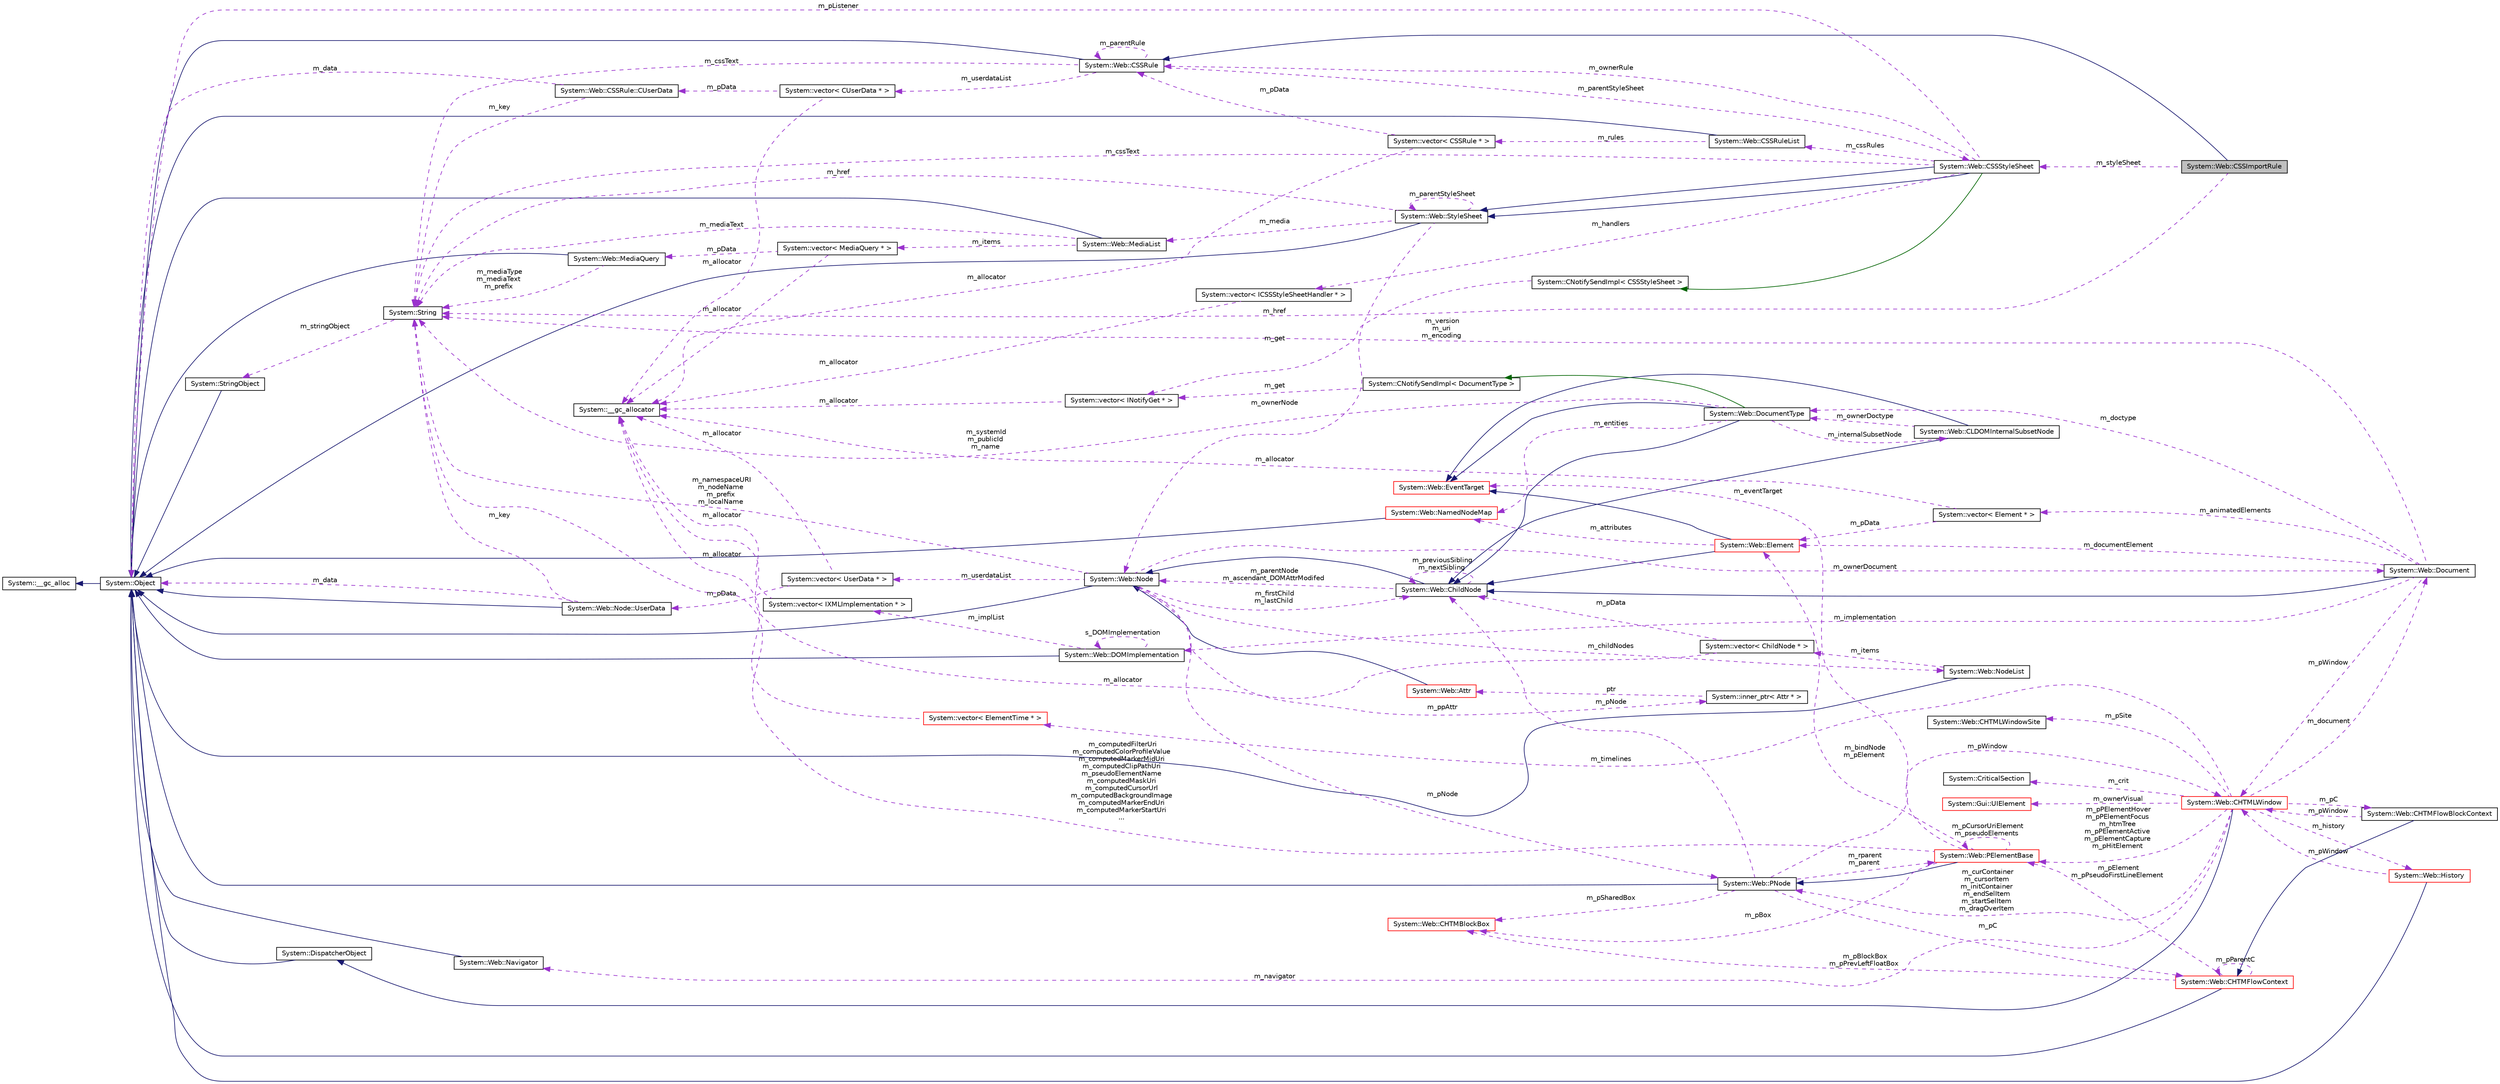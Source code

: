 digraph G
{
  edge [fontname="Helvetica",fontsize="10",labelfontname="Helvetica",labelfontsize="10"];
  node [fontname="Helvetica",fontsize="10",shape=record];
  rankdir="LR";
  Node1 [label="System::Web::CSSImportRule",height=0.2,width=0.4,color="black", fillcolor="grey75", style="filled" fontcolor="black"];
  Node2 -> Node1 [dir="back",color="midnightblue",fontsize="10",style="solid",fontname="Helvetica"];
  Node2 [label="System::Web::CSSRule",height=0.2,width=0.4,color="black", fillcolor="white", style="filled",URL="$class_system_1_1_web_1_1_c_s_s_rule.html"];
  Node3 -> Node2 [dir="back",color="midnightblue",fontsize="10",style="solid",fontname="Helvetica"];
  Node3 [label="System::Object",height=0.2,width=0.4,color="black", fillcolor="white", style="filled",URL="$class_system_1_1_object.html"];
  Node4 -> Node3 [dir="back",color="midnightblue",fontsize="10",style="solid",fontname="Helvetica"];
  Node4 [label="System::__gc_alloc",height=0.2,width=0.4,color="black", fillcolor="white", style="filled",URL="$class_system_1_1____gc__alloc.html"];
  Node2 -> Node2 [dir="back",color="darkorchid3",fontsize="10",style="dashed",label=" m_parentRule" ,fontname="Helvetica"];
  Node5 -> Node2 [dir="back",color="darkorchid3",fontsize="10",style="dashed",label=" m_cssText" ,fontname="Helvetica"];
  Node5 [label="System::String",height=0.2,width=0.4,color="black", fillcolor="white", style="filled",URL="$class_system_1_1_string.html"];
  Node6 -> Node5 [dir="back",color="darkorchid3",fontsize="10",style="dashed",label=" m_stringObject" ,fontname="Helvetica"];
  Node6 [label="System::StringObject",height=0.2,width=0.4,color="black", fillcolor="white", style="filled",URL="$class_system_1_1_string_object.html"];
  Node3 -> Node6 [dir="back",color="midnightblue",fontsize="10",style="solid",fontname="Helvetica"];
  Node7 -> Node2 [dir="back",color="darkorchid3",fontsize="10",style="dashed",label=" m_parentStyleSheet" ,fontname="Helvetica"];
  Node7 [label="System::Web::CSSStyleSheet",height=0.2,width=0.4,color="black", fillcolor="white", style="filled",URL="$class_system_1_1_web_1_1_c_s_s_style_sheet.html"];
  Node8 -> Node7 [dir="back",color="midnightblue",fontsize="10",style="solid",fontname="Helvetica"];
  Node8 [label="System::Web::StyleSheet",height=0.2,width=0.4,color="black", fillcolor="white", style="filled",URL="$class_system_1_1_web_1_1_style_sheet.html"];
  Node3 -> Node8 [dir="back",color="midnightblue",fontsize="10",style="solid",fontname="Helvetica"];
  Node9 -> Node8 [dir="back",color="darkorchid3",fontsize="10",style="dashed",label=" m_media" ,fontname="Helvetica"];
  Node9 [label="System::Web::MediaList",height=0.2,width=0.4,color="black", fillcolor="white", style="filled",URL="$class_system_1_1_web_1_1_media_list.html"];
  Node3 -> Node9 [dir="back",color="midnightblue",fontsize="10",style="solid",fontname="Helvetica"];
  Node10 -> Node9 [dir="back",color="darkorchid3",fontsize="10",style="dashed",label=" m_items" ,fontname="Helvetica"];
  Node10 [label="System::vector\< MediaQuery * \>",height=0.2,width=0.4,color="black", fillcolor="white", style="filled",URL="$class_system_1_1vector.html"];
  Node11 -> Node10 [dir="back",color="darkorchid3",fontsize="10",style="dashed",label=" m_allocator" ,fontname="Helvetica"];
  Node11 [label="System::__gc_allocator",height=0.2,width=0.4,color="black", fillcolor="white", style="filled",URL="$class_system_1_1____gc__allocator.html"];
  Node12 -> Node10 [dir="back",color="darkorchid3",fontsize="10",style="dashed",label=" m_pData" ,fontname="Helvetica"];
  Node12 [label="System::Web::MediaQuery",height=0.2,width=0.4,color="black", fillcolor="white", style="filled",URL="$class_system_1_1_web_1_1_media_query.html"];
  Node3 -> Node12 [dir="back",color="midnightblue",fontsize="10",style="solid",fontname="Helvetica"];
  Node5 -> Node12 [dir="back",color="darkorchid3",fontsize="10",style="dashed",label=" m_mediaType\nm_mediaText\nm_prefix" ,fontname="Helvetica"];
  Node5 -> Node9 [dir="back",color="darkorchid3",fontsize="10",style="dashed",label=" m_mediaText" ,fontname="Helvetica"];
  Node8 -> Node8 [dir="back",color="darkorchid3",fontsize="10",style="dashed",label=" m_parentStyleSheet" ,fontname="Helvetica"];
  Node5 -> Node8 [dir="back",color="darkorchid3",fontsize="10",style="dashed",label=" m_href" ,fontname="Helvetica"];
  Node13 -> Node8 [dir="back",color="darkorchid3",fontsize="10",style="dashed",label=" m_ownerNode" ,fontname="Helvetica"];
  Node13 [label="System::Web::Node",height=0.2,width=0.4,color="black", fillcolor="white", style="filled",URL="$class_system_1_1_web_1_1_node.html"];
  Node3 -> Node13 [dir="back",color="midnightblue",fontsize="10",style="solid",fontname="Helvetica"];
  Node14 -> Node13 [dir="back",color="darkorchid3",fontsize="10",style="dashed",label=" m_childNodes" ,fontname="Helvetica"];
  Node14 [label="System::Web::NodeList",height=0.2,width=0.4,color="black", fillcolor="white", style="filled",URL="$class_system_1_1_web_1_1_node_list.html"];
  Node3 -> Node14 [dir="back",color="midnightblue",fontsize="10",style="solid",fontname="Helvetica"];
  Node15 -> Node14 [dir="back",color="darkorchid3",fontsize="10",style="dashed",label=" m_items" ,fontname="Helvetica"];
  Node15 [label="System::vector\< ChildNode * \>",height=0.2,width=0.4,color="black", fillcolor="white", style="filled",URL="$class_system_1_1vector.html"];
  Node11 -> Node15 [dir="back",color="darkorchid3",fontsize="10",style="dashed",label=" m_allocator" ,fontname="Helvetica"];
  Node16 -> Node15 [dir="back",color="darkorchid3",fontsize="10",style="dashed",label=" m_pData" ,fontname="Helvetica"];
  Node16 [label="System::Web::ChildNode",height=0.2,width=0.4,color="black", fillcolor="white", style="filled",URL="$class_system_1_1_web_1_1_child_node.html"];
  Node13 -> Node16 [dir="back",color="midnightblue",fontsize="10",style="solid",fontname="Helvetica"];
  Node13 -> Node16 [dir="back",color="darkorchid3",fontsize="10",style="dashed",label=" m_parentNode\nm_ascendant_DOMAttrModifed" ,fontname="Helvetica"];
  Node16 -> Node16 [dir="back",color="darkorchid3",fontsize="10",style="dashed",label=" m_previousSibling\nm_nextSibling" ,fontname="Helvetica"];
  Node17 -> Node13 [dir="back",color="darkorchid3",fontsize="10",style="dashed",label=" m_ownerDocument" ,fontname="Helvetica"];
  Node17 [label="System::Web::Document",height=0.2,width=0.4,color="black", fillcolor="white", style="filled",URL="$class_system_1_1_web_1_1_document.html"];
  Node16 -> Node17 [dir="back",color="midnightblue",fontsize="10",style="solid",fontname="Helvetica"];
  Node18 -> Node17 [dir="back",color="darkorchid3",fontsize="10",style="dashed",label=" m_implementation" ,fontname="Helvetica"];
  Node18 [label="System::Web::DOMImplementation",height=0.2,width=0.4,color="black", fillcolor="white", style="filled",URL="$class_system_1_1_web_1_1_d_o_m_implementation.html"];
  Node3 -> Node18 [dir="back",color="midnightblue",fontsize="10",style="solid",fontname="Helvetica"];
  Node18 -> Node18 [dir="back",color="darkorchid3",fontsize="10",style="dashed",label=" s_DOMImplementation" ,fontname="Helvetica"];
  Node19 -> Node18 [dir="back",color="darkorchid3",fontsize="10",style="dashed",label=" m_implList" ,fontname="Helvetica"];
  Node19 [label="System::vector\< IXMLImplementation * \>",height=0.2,width=0.4,color="black", fillcolor="white", style="filled",URL="$class_system_1_1vector.html"];
  Node11 -> Node19 [dir="back",color="darkorchid3",fontsize="10",style="dashed",label=" m_allocator" ,fontname="Helvetica"];
  Node20 -> Node17 [dir="back",color="darkorchid3",fontsize="10",style="dashed",label=" m_doctype" ,fontname="Helvetica"];
  Node20 [label="System::Web::DocumentType",height=0.2,width=0.4,color="black", fillcolor="white", style="filled",URL="$class_system_1_1_web_1_1_document_type.html"];
  Node16 -> Node20 [dir="back",color="midnightblue",fontsize="10",style="solid",fontname="Helvetica"];
  Node21 -> Node20 [dir="back",color="midnightblue",fontsize="10",style="solid",fontname="Helvetica"];
  Node21 [label="System::Web::EventTarget",height=0.2,width=0.4,color="red", fillcolor="white", style="filled",URL="$class_system_1_1_web_1_1_event_target.html"];
  Node22 -> Node20 [dir="back",color="darkgreen",fontsize="10",style="solid",fontname="Helvetica"];
  Node22 [label="System::CNotifySendImpl\< DocumentType \>",height=0.2,width=0.4,color="black", fillcolor="white", style="filled",URL="$class_system_1_1_c_notify_send_impl.html"];
  Node23 -> Node22 [dir="back",color="darkorchid3",fontsize="10",style="dashed",label=" m_get" ,fontname="Helvetica"];
  Node23 [label="System::vector\< INotifyGet * \>",height=0.2,width=0.4,color="black", fillcolor="white", style="filled",URL="$class_system_1_1vector.html"];
  Node11 -> Node23 [dir="back",color="darkorchid3",fontsize="10",style="dashed",label=" m_allocator" ,fontname="Helvetica"];
  Node24 -> Node20 [dir="back",color="darkorchid3",fontsize="10",style="dashed",label=" m_internalSubsetNode" ,fontname="Helvetica"];
  Node24 [label="System::Web::CLDOMInternalSubsetNode",height=0.2,width=0.4,color="black", fillcolor="white", style="filled",URL="$class_system_1_1_web_1_1_c_l_d_o_m_internal_subset_node.html"];
  Node16 -> Node24 [dir="back",color="midnightblue",fontsize="10",style="solid",fontname="Helvetica"];
  Node21 -> Node24 [dir="back",color="midnightblue",fontsize="10",style="solid",fontname="Helvetica"];
  Node20 -> Node24 [dir="back",color="darkorchid3",fontsize="10",style="dashed",label=" m_ownerDoctype" ,fontname="Helvetica"];
  Node25 -> Node20 [dir="back",color="darkorchid3",fontsize="10",style="dashed",label=" m_entities" ,fontname="Helvetica"];
  Node25 [label="System::Web::NamedNodeMap",height=0.2,width=0.4,color="red", fillcolor="white", style="filled",URL="$class_system_1_1_web_1_1_named_node_map.html"];
  Node3 -> Node25 [dir="back",color="midnightblue",fontsize="10",style="solid",fontname="Helvetica"];
  Node5 -> Node20 [dir="back",color="darkorchid3",fontsize="10",style="dashed",label=" m_systemId\nm_publicId\nm_name" ,fontname="Helvetica"];
  Node26 -> Node17 [dir="back",color="darkorchid3",fontsize="10",style="dashed",label=" m_animatedElements" ,fontname="Helvetica"];
  Node26 [label="System::vector\< Element * \>",height=0.2,width=0.4,color="black", fillcolor="white", style="filled",URL="$class_system_1_1vector.html"];
  Node11 -> Node26 [dir="back",color="darkorchid3",fontsize="10",style="dashed",label=" m_allocator" ,fontname="Helvetica"];
  Node27 -> Node26 [dir="back",color="darkorchid3",fontsize="10",style="dashed",label=" m_pData" ,fontname="Helvetica"];
  Node27 [label="System::Web::Element",height=0.2,width=0.4,color="red", fillcolor="white", style="filled",URL="$class_system_1_1_web_1_1_element.html"];
  Node16 -> Node27 [dir="back",color="midnightblue",fontsize="10",style="solid",fontname="Helvetica"];
  Node21 -> Node27 [dir="back",color="midnightblue",fontsize="10",style="solid",fontname="Helvetica"];
  Node25 -> Node27 [dir="back",color="darkorchid3",fontsize="10",style="dashed",label=" m_attributes" ,fontname="Helvetica"];
  Node28 -> Node17 [dir="back",color="darkorchid3",fontsize="10",style="dashed",label=" m_pWindow" ,fontname="Helvetica"];
  Node28 [label="System::Web::CHTMLWindow",height=0.2,width=0.4,color="red", fillcolor="white", style="filled",URL="$class_system_1_1_web_1_1_c_h_t_m_l_window.html"];
  Node29 -> Node28 [dir="back",color="midnightblue",fontsize="10",style="solid",fontname="Helvetica"];
  Node29 [label="System::DispatcherObject",height=0.2,width=0.4,color="black", fillcolor="white", style="filled",URL="$class_system_1_1_dispatcher_object.html"];
  Node3 -> Node29 [dir="back",color="midnightblue",fontsize="10",style="solid",fontname="Helvetica"];
  Node30 -> Node28 [dir="back",color="darkorchid3",fontsize="10",style="dashed",label=" m_pSite" ,fontname="Helvetica"];
  Node30 [label="System::Web::CHTMLWindowSite",height=0.2,width=0.4,color="black", fillcolor="white", style="filled",URL="$class_system_1_1_web_1_1_c_h_t_m_l_window_site.html"];
  Node17 -> Node28 [dir="back",color="darkorchid3",fontsize="10",style="dashed",label=" m_document" ,fontname="Helvetica"];
  Node31 -> Node28 [dir="back",color="darkorchid3",fontsize="10",style="dashed",label=" m_crit" ,fontname="Helvetica"];
  Node31 [label="System::CriticalSection",height=0.2,width=0.4,color="black", fillcolor="white", style="filled",URL="$class_system_1_1_critical_section.html"];
  Node32 -> Node28 [dir="back",color="darkorchid3",fontsize="10",style="dashed",label=" m_navigator" ,fontname="Helvetica"];
  Node32 [label="System::Web::Navigator",height=0.2,width=0.4,color="black", fillcolor="white", style="filled",URL="$class_system_1_1_web_1_1_navigator.html"];
  Node3 -> Node32 [dir="back",color="midnightblue",fontsize="10",style="solid",fontname="Helvetica"];
  Node33 -> Node28 [dir="back",color="darkorchid3",fontsize="10",style="dashed",label=" m_history" ,fontname="Helvetica"];
  Node33 [label="System::Web::History",height=0.2,width=0.4,color="red", fillcolor="white", style="filled",URL="$class_system_1_1_web_1_1_history.html"];
  Node3 -> Node33 [dir="back",color="midnightblue",fontsize="10",style="solid",fontname="Helvetica"];
  Node28 -> Node33 [dir="back",color="darkorchid3",fontsize="10",style="dashed",label=" m_pWindow" ,fontname="Helvetica"];
  Node34 -> Node28 [dir="back",color="darkorchid3",fontsize="10",style="dashed",label=" m_ownerVisual" ,fontname="Helvetica"];
  Node34 [label="System::Gui::UIElement",height=0.2,width=0.4,color="red", fillcolor="white", style="filled",URL="$class_system_1_1_gui_1_1_u_i_element.html"];
  Node35 -> Node28 [dir="back",color="darkorchid3",fontsize="10",style="dashed",label=" m_timelines" ,fontname="Helvetica"];
  Node35 [label="System::vector\< ElementTime * \>",height=0.2,width=0.4,color="red", fillcolor="white", style="filled",URL="$class_system_1_1vector.html"];
  Node11 -> Node35 [dir="back",color="darkorchid3",fontsize="10",style="dashed",label=" m_allocator" ,fontname="Helvetica"];
  Node36 -> Node28 [dir="back",color="darkorchid3",fontsize="10",style="dashed",label=" m_pC" ,fontname="Helvetica"];
  Node36 [label="System::Web::CHTMFlowBlockContext",height=0.2,width=0.4,color="black", fillcolor="white", style="filled",URL="$class_system_1_1_web_1_1_c_h_t_m_flow_block_context.html"];
  Node37 -> Node36 [dir="back",color="midnightblue",fontsize="10",style="solid",fontname="Helvetica"];
  Node37 [label="System::Web::CHTMFlowContext",height=0.2,width=0.4,color="red", fillcolor="white", style="filled",URL="$class_system_1_1_web_1_1_c_h_t_m_flow_context.html"];
  Node3 -> Node37 [dir="back",color="midnightblue",fontsize="10",style="solid",fontname="Helvetica"];
  Node38 -> Node37 [dir="back",color="darkorchid3",fontsize="10",style="dashed",label=" m_pElement\nm_pPseudoFirstLineElement" ,fontname="Helvetica"];
  Node38 [label="System::Web::PElementBase",height=0.2,width=0.4,color="red", fillcolor="white", style="filled",URL="$class_system_1_1_web_1_1_p_element_base.html"];
  Node39 -> Node38 [dir="back",color="midnightblue",fontsize="10",style="solid",fontname="Helvetica"];
  Node39 [label="System::Web::PNode",height=0.2,width=0.4,color="black", fillcolor="white", style="filled",URL="$class_system_1_1_web_1_1_p_node.html"];
  Node3 -> Node39 [dir="back",color="midnightblue",fontsize="10",style="solid",fontname="Helvetica"];
  Node28 -> Node39 [dir="back",color="darkorchid3",fontsize="10",style="dashed",label=" m_pWindow" ,fontname="Helvetica"];
  Node38 -> Node39 [dir="back",color="darkorchid3",fontsize="10",style="dashed",label=" m_rparent\nm_parent" ,fontname="Helvetica"];
  Node16 -> Node39 [dir="back",color="darkorchid3",fontsize="10",style="dashed",label=" m_pNode" ,fontname="Helvetica"];
  Node37 -> Node39 [dir="back",color="darkorchid3",fontsize="10",style="dashed",label=" m_pC" ,fontname="Helvetica"];
  Node40 -> Node39 [dir="back",color="darkorchid3",fontsize="10",style="dashed",label=" m_pSharedBox" ,fontname="Helvetica"];
  Node40 [label="System::Web::CHTMBlockBox",height=0.2,width=0.4,color="red", fillcolor="white", style="filled",URL="$class_system_1_1_web_1_1_c_h_t_m_block_box.html"];
  Node21 -> Node38 [dir="back",color="darkorchid3",fontsize="10",style="dashed",label=" m_eventTarget" ,fontname="Helvetica"];
  Node5 -> Node38 [dir="back",color="darkorchid3",fontsize="10",style="dashed",label=" m_computedFilterUri\nm_computedColorProfileValue\nm_computedMarkerMidUri\nm_computedClipPathUri\nm_pseudoElementName\nm_computedMaskUri\nm_computedCursorUrl\nm_computedBackgroundImage\nm_computedMarkerEndUri\nm_computedMarkerStartUri\n..." ,fontname="Helvetica"];
  Node27 -> Node38 [dir="back",color="darkorchid3",fontsize="10",style="dashed",label=" m_bindNode\nm_pElement" ,fontname="Helvetica"];
  Node38 -> Node38 [dir="back",color="darkorchid3",fontsize="10",style="dashed",label=" m_pCursorUriElement\nm_pseudoElements" ,fontname="Helvetica"];
  Node40 -> Node38 [dir="back",color="darkorchid3",fontsize="10",style="dashed",label=" m_pBox" ,fontname="Helvetica"];
  Node37 -> Node37 [dir="back",color="darkorchid3",fontsize="10",style="dashed",label=" m_pParentC" ,fontname="Helvetica"];
  Node40 -> Node37 [dir="back",color="darkorchid3",fontsize="10",style="dashed",label=" m_pBlockBox\nm_pPrevLeftFloatBox" ,fontname="Helvetica"];
  Node28 -> Node36 [dir="back",color="darkorchid3",fontsize="10",style="dashed",label=" m_pWindow" ,fontname="Helvetica"];
  Node39 -> Node28 [dir="back",color="darkorchid3",fontsize="10",style="dashed",label=" m_curContainer\nm_cursorItem\nm_initContainer\nm_endSelItem\nm_startSelItem\nm_dragOverItem" ,fontname="Helvetica"];
  Node38 -> Node28 [dir="back",color="darkorchid3",fontsize="10",style="dashed",label=" m_pPElementHover\nm_pPElementFocus\nm_htmTree\nm_pPElementActive\nm_pElementCapture\nm_pHitElement" ,fontname="Helvetica"];
  Node5 -> Node17 [dir="back",color="darkorchid3",fontsize="10",style="dashed",label=" m_version\nm_uri\nm_encoding" ,fontname="Helvetica"];
  Node27 -> Node17 [dir="back",color="darkorchid3",fontsize="10",style="dashed",label=" m_documentElement" ,fontname="Helvetica"];
  Node5 -> Node13 [dir="back",color="darkorchid3",fontsize="10",style="dashed",label=" m_namespaceURI\nm_nodeName\nm_prefix\nm_localName" ,fontname="Helvetica"];
  Node39 -> Node13 [dir="back",color="darkorchid3",fontsize="10",style="dashed",label=" m_pNode" ,fontname="Helvetica"];
  Node16 -> Node13 [dir="back",color="darkorchid3",fontsize="10",style="dashed",label=" m_firstChild\nm_lastChild" ,fontname="Helvetica"];
  Node41 -> Node13 [dir="back",color="darkorchid3",fontsize="10",style="dashed",label=" m_userdataList" ,fontname="Helvetica"];
  Node41 [label="System::vector\< UserData * \>",height=0.2,width=0.4,color="black", fillcolor="white", style="filled",URL="$class_system_1_1vector.html"];
  Node42 -> Node41 [dir="back",color="darkorchid3",fontsize="10",style="dashed",label=" m_pData" ,fontname="Helvetica"];
  Node42 [label="System::Web::Node::UserData",height=0.2,width=0.4,color="black", fillcolor="white", style="filled",URL="$class_system_1_1_web_1_1_node_1_1_user_data.html"];
  Node3 -> Node42 [dir="back",color="midnightblue",fontsize="10",style="solid",fontname="Helvetica"];
  Node5 -> Node42 [dir="back",color="darkorchid3",fontsize="10",style="dashed",label=" m_key" ,fontname="Helvetica"];
  Node3 -> Node42 [dir="back",color="darkorchid3",fontsize="10",style="dashed",label=" m_data" ,fontname="Helvetica"];
  Node11 -> Node41 [dir="back",color="darkorchid3",fontsize="10",style="dashed",label=" m_allocator" ,fontname="Helvetica"];
  Node43 -> Node13 [dir="back",color="darkorchid3",fontsize="10",style="dashed",label=" m_ppAttr" ,fontname="Helvetica"];
  Node43 [label="System::inner_ptr\< Attr * \>",height=0.2,width=0.4,color="black", fillcolor="white", style="filled",URL="$class_system_1_1inner__ptr.html"];
  Node44 -> Node43 [dir="back",color="darkorchid3",fontsize="10",style="dashed",label=" ptr" ,fontname="Helvetica"];
  Node44 [label="System::Web::Attr",height=0.2,width=0.4,color="red", fillcolor="white", style="filled",URL="$class_system_1_1_web_1_1_attr.html"];
  Node13 -> Node44 [dir="back",color="midnightblue",fontsize="10",style="solid",fontname="Helvetica"];
  Node8 -> Node7 [dir="back",color="midnightblue",fontsize="10",style="solid",fontname="Helvetica"];
  Node45 -> Node7 [dir="back",color="darkgreen",fontsize="10",style="solid",fontname="Helvetica"];
  Node45 [label="System::CNotifySendImpl\< CSSStyleSheet \>",height=0.2,width=0.4,color="black", fillcolor="white", style="filled",URL="$class_system_1_1_c_notify_send_impl.html"];
  Node23 -> Node45 [dir="back",color="darkorchid3",fontsize="10",style="dashed",label=" m_get" ,fontname="Helvetica"];
  Node2 -> Node7 [dir="back",color="darkorchid3",fontsize="10",style="dashed",label=" m_ownerRule" ,fontname="Helvetica"];
  Node5 -> Node7 [dir="back",color="darkorchid3",fontsize="10",style="dashed",label=" m_cssText" ,fontname="Helvetica"];
  Node3 -> Node7 [dir="back",color="darkorchid3",fontsize="10",style="dashed",label=" m_pListener" ,fontname="Helvetica"];
  Node46 -> Node7 [dir="back",color="darkorchid3",fontsize="10",style="dashed",label=" m_cssRules" ,fontname="Helvetica"];
  Node46 [label="System::Web::CSSRuleList",height=0.2,width=0.4,color="black", fillcolor="white", style="filled",URL="$class_system_1_1_web_1_1_c_s_s_rule_list.html"];
  Node3 -> Node46 [dir="back",color="midnightblue",fontsize="10",style="solid",fontname="Helvetica"];
  Node47 -> Node46 [dir="back",color="darkorchid3",fontsize="10",style="dashed",label=" m_rules" ,fontname="Helvetica"];
  Node47 [label="System::vector\< CSSRule * \>",height=0.2,width=0.4,color="black", fillcolor="white", style="filled",URL="$class_system_1_1vector.html"];
  Node2 -> Node47 [dir="back",color="darkorchid3",fontsize="10",style="dashed",label=" m_pData" ,fontname="Helvetica"];
  Node11 -> Node47 [dir="back",color="darkorchid3",fontsize="10",style="dashed",label=" m_allocator" ,fontname="Helvetica"];
  Node48 -> Node7 [dir="back",color="darkorchid3",fontsize="10",style="dashed",label=" m_handlers" ,fontname="Helvetica"];
  Node48 [label="System::vector\< ICSSStyleSheetHandler * \>",height=0.2,width=0.4,color="black", fillcolor="white", style="filled",URL="$class_system_1_1vector.html"];
  Node11 -> Node48 [dir="back",color="darkorchid3",fontsize="10",style="dashed",label=" m_allocator" ,fontname="Helvetica"];
  Node49 -> Node2 [dir="back",color="darkorchid3",fontsize="10",style="dashed",label=" m_userdataList" ,fontname="Helvetica"];
  Node49 [label="System::vector\< CUserData * \>",height=0.2,width=0.4,color="black", fillcolor="white", style="filled",URL="$class_system_1_1vector.html"];
  Node11 -> Node49 [dir="back",color="darkorchid3",fontsize="10",style="dashed",label=" m_allocator" ,fontname="Helvetica"];
  Node50 -> Node49 [dir="back",color="darkorchid3",fontsize="10",style="dashed",label=" m_pData" ,fontname="Helvetica"];
  Node50 [label="System::Web::CSSRule::CUserData",height=0.2,width=0.4,color="black", fillcolor="white", style="filled",URL="$class_system_1_1_web_1_1_c_s_s_rule_1_1_c_user_data.html"];
  Node5 -> Node50 [dir="back",color="darkorchid3",fontsize="10",style="dashed",label=" m_key" ,fontname="Helvetica"];
  Node3 -> Node50 [dir="back",color="darkorchid3",fontsize="10",style="dashed",label=" m_data" ,fontname="Helvetica"];
  Node5 -> Node1 [dir="back",color="darkorchid3",fontsize="10",style="dashed",label=" m_href" ,fontname="Helvetica"];
  Node7 -> Node1 [dir="back",color="darkorchid3",fontsize="10",style="dashed",label=" m_styleSheet" ,fontname="Helvetica"];
}
